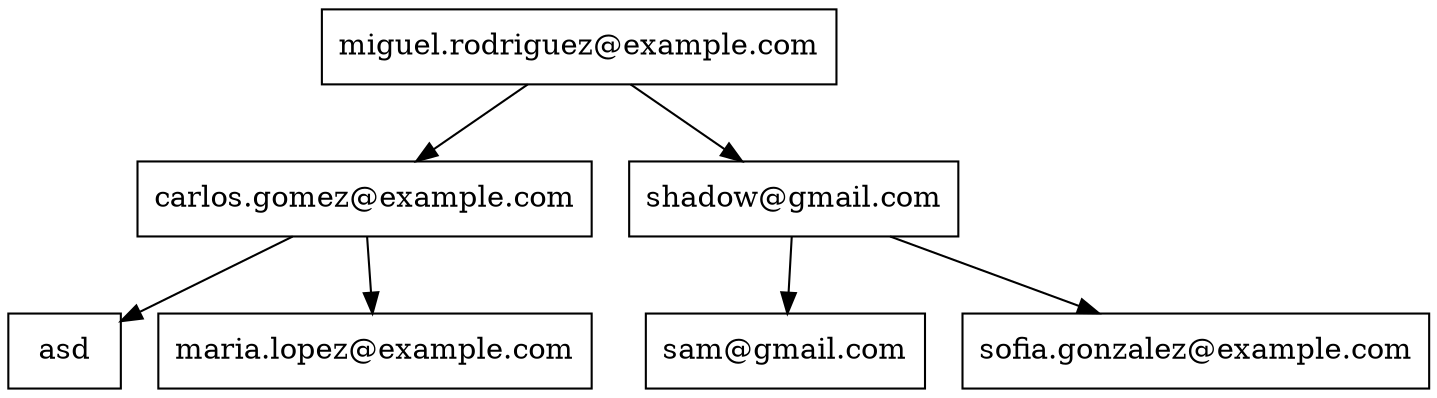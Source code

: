 digraph AVLTree {
    node [shape=record];
    "miguel.rodriguez@example.com" -> "carlos.gomez@example.com";
    "miguel.rodriguez@example.com" -> "shadow@gmail.com";
    "carlos.gomez@example.com" -> "asd";
    "carlos.gomez@example.com" -> "maria.lopez@example.com";
    "shadow@gmail.com" -> "sam@gmail.com";
    "shadow@gmail.com" -> "sofia.gonzalez@example.com";
}

